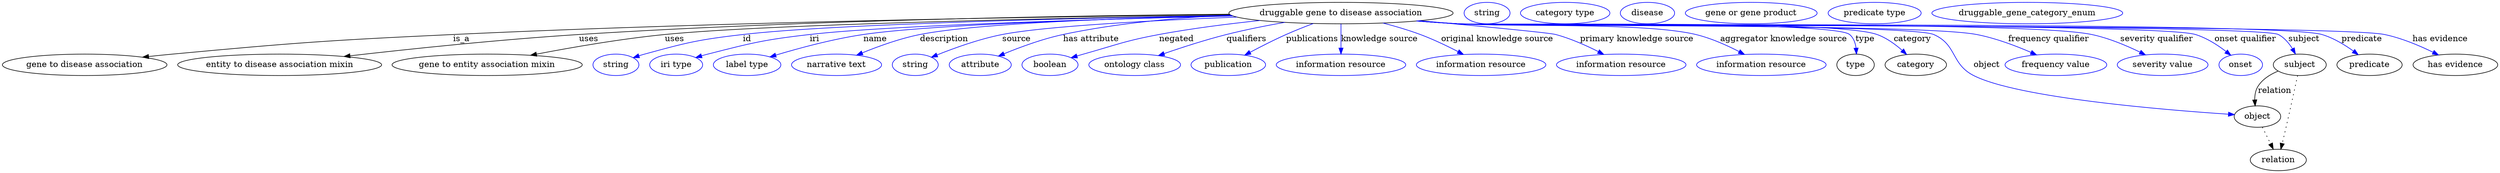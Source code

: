 digraph {
	graph [bb="0,0,4179.6,283"];
	node [label="\N"];
	"druggable gene to disease association"	[height=0.5,
		label="druggable gene to disease association",
		pos="2242.8,265",
		width=5.2176];
	"gene to disease association"	[height=0.5,
		pos="137.79,178",
		width=3.8274];
	"druggable gene to disease association" -> "gene to disease association"	[label=is_a,
		lp="769.79,221.5",
		pos="e,234.59,190.82 2056.7,262.39 1775,259.33 1223.6,250.88 755.79,229 546.17,219.2 493.74,215.39 284.79,196 271.84,194.8 258.27,193.41 \
244.83,191.95"];
	"entity to disease association mixin"	[height=0.5,
		pos="464.79,178",
		width=4.7482];
	"druggable gene to disease association" -> "entity to disease association mixin"	[label=uses,
		lp="983.29,221.5",
		pos="e,572.81,192.02 2055.8,263.07 1807,260.88 1353.4,253.52 966.79,229 835.04,220.64 684.4,204.79 582.8,193.17"];
	"gene to entity association mixin"	[height=0.5,
		pos="812.79,178",
		width=4.4232];
	"druggable gene to disease association" -> "gene to entity association mixin"	[label=uses,
		lp="1127.3,221.5",
		pos="e,885.59,194.05 2058.6,261.34 1786.2,256.88 1288.9,246.61 1110.8,229 1037.6,221.76 955.26,207.47 895.7,196.01"];
	id	[color=blue,
		height=0.5,
		label=string,
		pos="1028.8,178",
		width=1.0652];
	"druggable gene to disease association" -> id	[color=blue,
		label=id,
		lp="1248.8,221.5",
		pos="e,1057.8,190.01 2059.1,261.15 1814.4,256.73 1394.6,246.83 1241.8,229 1167.5,220.33 1148.9,215.87 1076.8,196 1073.7,195.14 1070.5,\
194.18 1067.3,193.17",
		style=solid];
	iri	[color=blue,
		height=0.5,
		label="iri type",
		pos="1129.8,178",
		width=1.2277];
	"druggable gene to disease association" -> iri	[color=blue,
		label=iri,
		lp="1361.8,221.5",
		pos="e,1162.7,190.23 2061.6,260.1 1842.2,254.82 1485.8,244.25 1353.8,229 1276.9,220.12 1257.8,215.19 1182.8,196 1179.4,195.14 1175.9,\
194.18 1172.4,193.17",
		style=solid];
	name	[color=blue,
		height=0.5,
		label="label type",
		pos="1248.8,178",
		width=1.5707];
	"druggable gene to disease association" -> name	[color=blue,
		label=name,
		lp="1463.8,221.5",
		pos="e,1287.2,191.36 2060.9,260.39 1862.6,255.68 1558.3,245.97 1443.8,229 1392.9,221.46 1336.1,206.06 1296.9,194.33",
		style=solid];
	description	[color=blue,
		height=0.5,
		label="narrative text",
		pos="1398.8,178",
		width=2.0943];
	"druggable gene to disease association" -> description	[color=blue,
		label=description,
		lp="1578.3,221.5",
		pos="e,1432.3,194.21 2059.5,261.02 1884.5,257.07 1633.8,248.2 1537.8,229 1504.6,222.37 1468.8,209.31 1441.8,198.2",
		style=solid];
	source	[color=blue,
		height=0.5,
		label=string,
		pos="1530.8,178",
		width=1.0652];
	"druggable gene to disease association" -> source	[color=blue,
		label=source,
		lp="1698.8,221.5",
		pos="e,1557.8,190.92 2068.3,258.33 1929.7,252.87 1747.4,243.33 1674.8,229 1637.2,221.58 1596,206.54 1567.3,194.88",
		style=solid];
	"has attribute"	[color=blue,
		height=0.5,
		label=attribute,
		pos="1638.8,178",
		width=1.4443];
	"druggable gene to disease association" -> "has attribute"	[color=blue,
		label="has attribute",
		lp="1823.8,221.5",
		pos="e,1669,192.68 2058,261.68 1971.8,257.66 1868.2,248.61 1776.8,229 1742.7,221.69 1705.7,207.93 1678.6,196.69",
		style=solid];
	negated	[color=blue,
		height=0.5,
		label=boolean,
		pos="1755.8,178",
		width=1.2999];
	"druggable gene to disease association" -> negated	[color=blue,
		label=negated,
		lp="1966.8,221.5",
		pos="e,1790.6,190.03 2107.1,252.53 2054,246.98 1992.8,239.25 1937.8,229 1880.5,218.32 1866.9,211.95 1810.8,196 1807.4,195.04 1803.9,194.03 \
1800.4,192.99",
		style=solid];
	qualifiers	[color=blue,
		height=0.5,
		label="ontology class",
		pos="1896.8,178",
		width=2.1304];
	"druggable gene to disease association" -> qualifiers	[color=blue,
		label=qualifiers,
		lp="2084.3,221.5",
		pos="e,1936.6,193.54 2148.5,249.4 2117.2,243.87 2082.3,236.96 2050.8,229 2015.4,220.07 1976.3,207.34 1946.4,196.96",
		style=solid];
	publications	[color=blue,
		height=0.5,
		label=publication,
		pos="2053.8,178",
		width=1.7332];
	"druggable gene to disease association" -> publications	[color=blue,
		label=publications,
		lp="2194.8,221.5",
		pos="e,2081.4,194.29 2196,247.38 2181.4,241.87 2165.3,235.48 2150.8,229 2130.5,219.93 2108.4,208.65 2090.4,199.1",
		style=solid];
	"knowledge source"	[color=blue,
		height=0.5,
		label="information resource",
		pos="2242.8,178",
		width=3.015];
	"druggable gene to disease association" -> "knowledge source"	[color=blue,
		label="knowledge source",
		lp="2307.3,221.5",
		pos="e,2242.8,196.18 2242.8,246.8 2242.8,235.16 2242.8,219.55 2242.8,206.24",
		style=solid];
	"original knowledge source"	[color=blue,
		height=0.5,
		label="information resource",
		pos="2477.8,178",
		width=3.015];
	"druggable gene to disease association" -> "original knowledge source"	[color=blue,
		label="original knowledge source",
		lp="2504.8,221.5",
		pos="e,2448.1,195.49 2313.3,248.22 2333.7,242.91 2355.9,236.42 2375.8,229 2397.3,220.99 2420.3,209.93 2439,200.26",
		style=solid];
	"primary knowledge source"	[color=blue,
		height=0.5,
		label="information resource",
		pos="2712.8,178",
		width=3.015];
	"druggable gene to disease association" -> "primary knowledge source"	[color=blue,
		label="primary knowledge source",
		lp="2738.8,221.5",
		pos="e,2683.4,195.57 2375,252.17 2473,243.23 2591.6,232.01 2602.8,229 2627.6,222.36 2653.8,210.66 2674.4,200.24",
		style=solid];
	"aggregator knowledge source"	[color=blue,
		height=0.5,
		label="information resource",
		pos="2947.8,178",
		width=3.015];
	"druggable gene to disease association" -> "aggregator knowledge source"	[color=blue,
		label="aggregator knowledge source",
		lp="2985.3,221.5",
		pos="e,2919.5,195.53 2373.1,252 2395.3,250.17 2418.2,248.42 2439.8,247 2528.1,241.19 2751.7,249.69 2837.8,229 2863.1,222.92 2889.7,211 \
2910.4,200.32",
		style=solid];
	type	[height=0.5,
		pos="3105.8,178",
		width=0.86659];
	"druggable gene to disease association" -> type	[color=blue,
		label=type,
		lp="3121.8,221.5",
		pos="e,3107.3,196.06 2371.2,251.82 2394,249.97 2417.6,248.26 2439.8,247 2476.2,244.93 3067.9,252.5 3095.8,229 3102.4,223.4 3105.4,214.75 \
3106.6,206.21",
		style=solid];
	category	[height=0.5,
		pos="3206.8,178",
		width=1.4263];
	"druggable gene to disease association" -> category	[color=blue,
		label=category,
		lp="3201.3,221.5",
		pos="e,3191.4,195.4 2370.9,251.81 2393.8,249.95 2417.5,248.25 2439.8,247 2517.7,242.64 3068.2,255.07 3141.8,229 3157.5,223.43 3172.4,\
212.51 3184,202.29",
		style=solid];
	object	[height=0.5,
		pos="3777.8,91",
		width=1.0832];
	"druggable gene to disease association" -> object	[color=blue,
		label=object,
		lp="3324.8,178",
		pos="e,3739.2,94.279 2370.7,251.78 2393.7,249.92 2417.4,248.22 2439.8,247 2484,244.59 3196.3,246.86 3236.8,229 3275.6,211.89 3265,179.4 \
3302.8,160 3376.6,122.03 3623.5,101.96 3729.2,94.937",
		style=solid];
	"frequency qualifier"	[color=blue,
		height=0.5,
		label="frequency value",
		pos="3440.8,178",
		width=2.3651];
	"druggable gene to disease association" -> "frequency qualifier"	[color=blue,
		label="frequency qualifier",
		lp="3428.8,221.5",
		pos="e,3408.4,194.75 2370.4,251.76 2393.5,249.9 2417.3,248.2 2439.8,247 2536.1,241.85 3213.1,247.23 3307.8,229 3339.4,222.92 3373.3,210.07 \
3398.9,198.92",
		style=solid];
	"severity qualifier"	[color=blue,
		height=0.5,
		label="severity value",
		pos="3619.8,178",
		width=2.1123];
	"druggable gene to disease association" -> "severity qualifier"	[color=blue,
		label="severity qualifier",
		lp="3609.8,221.5",
		pos="e,3591,194.79 2369.9,251.74 2393.1,249.86 2417.2,248.17 2439.8,247 2557.5,240.93 3385.4,253.27 3500.8,229 3529.1,223.04 3559.2,210.36 \
3582,199.26",
		style=solid];
	"onset qualifier"	[color=blue,
		height=0.5,
		label=onset,
		pos="3749.8,178",
		width=1.011];
	"druggable gene to disease association" -> "onset qualifier"	[color=blue,
		label="onset qualifier",
		lp="3758.3,221.5",
		pos="e,3733.1,194.28 2369.6,251.71 2392.9,249.83 2417.1,248.14 2439.8,247 2508.3,243.55 3609.3,249.36 3674.8,229 3693.2,223.27 3711.3,\
211.45 3725.1,200.74",
		style=solid];
	subject	[height=0.5,
		pos="3848.8,178",
		width=1.2277];
	"druggable gene to disease association" -> subject	[color=blue,
		label=subject,
		lp="3856.8,221.5",
		pos="e,3841.8,196.22 2369.6,251.68 2392.9,249.81 2417.1,248.13 2439.8,247 2477.9,245.11 3780,246.85 3813.8,229 3823.6,223.8 3831.3,214.45 \
3836.9,205.24",
		style=solid];
	predicate	[height=0.5,
		pos="3965.8,178",
		width=1.5165];
	"druggable gene to disease association" -> predicate	[color=blue,
		label=predicate,
		lp="3953.8,221.5",
		pos="e,3947.1,195.03 2369.3,251.69 2392.7,249.81 2417,248.12 2439.8,247 2520.1,243.04 3809.7,251.86 3886.8,229 3905.8,223.37 3924.6,211.74 \
3939.1,201.12",
		style=solid];
	"has evidence"	[height=0.5,
		pos="4108.8,178",
		width=1.9679];
	"druggable gene to disease association" -> "has evidence"	[color=blue,
		label="has evidence",
		lp="4084.3,221.5",
		pos="e,4081,194.59 2369.3,251.68 2392.7,249.8 2417,248.11 2439.8,247 2525.9,242.79 3907.4,246.78 3991.8,229 4019.8,223.1 4049.4,210.37 \
4071.8,199.24",
		style=solid];
	association_type	[color=blue,
		height=0.5,
		label=string,
		pos="2486.8,265",
		width=1.0652];
	association_category	[color=blue,
		height=0.5,
		label="category type",
		pos="2617.8,265",
		width=2.0762];
	relation	[height=0.5,
		pos="3812.8,18",
		width=1.2999];
	object -> relation	[pos="e,3804.3,36.198 3786.1,73.174 3790.2,64.896 3795.2,54.723 3799.8,45.438",
		style=dotted];
	"gene to disease association_object"	[color=blue,
		height=0.5,
		label=disease,
		pos="2755.8,265",
		width=1.2638];
	subject -> object	[label=relation,
		lp="3806.8,134.5",
		pos="e,3774,109.01 3812.4,167.42 3799.6,162.12 3786.4,154.06 3778.8,142 3774.5,135.26 3773.2,126.93 3773.2,119.01"];
	subject -> relation	[pos="e,3817,36.005 3845.1,160.05 3840.7,139.44 3832.9,103.63 3825.8,73 3823.8,64.183 3821.5,54.574 3819.4,45.938",
		style=dotted];
	"druggable gene to disease association_subject"	[color=blue,
		height=0.5,
		label="gene or gene product",
		pos="2929.8,265",
		width=3.0692];
	"druggable gene to disease association_predicate"	[color=blue,
		height=0.5,
		label="predicate type",
		pos="3135.8,265",
		width=2.1665];
	"druggable gene to disease association_has evidence"	[color=blue,
		height=0.5,
		label=druggable_gene_category_enum,
		pos="3391.8,265",
		width=4.4413];
}
